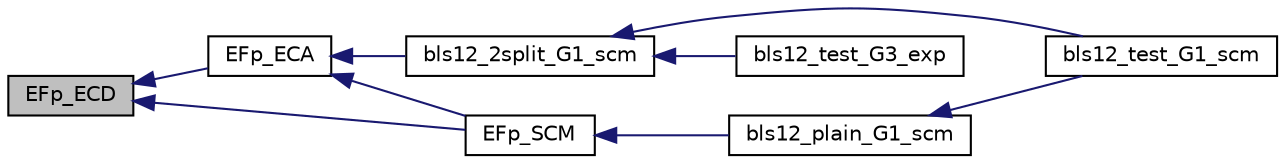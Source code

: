 digraph "EFp_ECD"
{
  edge [fontname="Helvetica",fontsize="10",labelfontname="Helvetica",labelfontsize="10"];
  node [fontname="Helvetica",fontsize="10",shape=record];
  rankdir="LR";
  Node55 [label="EFp_ECD",height=0.2,width=0.4,color="black", fillcolor="grey75", style="filled", fontcolor="black"];
  Node55 -> Node56 [dir="back",color="midnightblue",fontsize="10",style="solid",fontname="Helvetica"];
  Node56 [label="EFp_ECA",height=0.2,width=0.4,color="black", fillcolor="white", style="filled",URL="$bn__efp_8h.html#a4b290a91bf913cf38dffee13f1db784b"];
  Node56 -> Node57 [dir="back",color="midnightblue",fontsize="10",style="solid",fontname="Helvetica"];
  Node57 [label="bls12_2split_G1_scm",height=0.2,width=0.4,color="black", fillcolor="white", style="filled",URL="$bls12__scm_8h.html#aae42e6e607e5af6339f4fc74acd931e3"];
  Node57 -> Node58 [dir="back",color="midnightblue",fontsize="10",style="solid",fontname="Helvetica"];
  Node58 [label="bls12_test_G1_scm",height=0.2,width=0.4,color="black", fillcolor="white", style="filled",URL="$bls12__test__pairings_8h.html#a3c1bc0bfce563a5be5d1c93c4b14ea9a"];
  Node57 -> Node59 [dir="back",color="midnightblue",fontsize="10",style="solid",fontname="Helvetica"];
  Node59 [label="bls12_test_G3_exp",height=0.2,width=0.4,color="black", fillcolor="white", style="filled",URL="$bls12__test__pairings_8h.html#a084d9bc232ef377fb2baa2fdb19686b2"];
  Node56 -> Node60 [dir="back",color="midnightblue",fontsize="10",style="solid",fontname="Helvetica"];
  Node60 [label="EFp_SCM",height=0.2,width=0.4,color="black", fillcolor="white", style="filled",URL="$bn__efp_8h.html#a39968088354e07b3bff879ea6ce7eea3"];
  Node60 -> Node61 [dir="back",color="midnightblue",fontsize="10",style="solid",fontname="Helvetica"];
  Node61 [label="bls12_plain_G1_scm",height=0.2,width=0.4,color="black", fillcolor="white", style="filled",URL="$bls12__scm_8h.html#ab42ad3cac9466541c248ac236a74159f"];
  Node61 -> Node58 [dir="back",color="midnightblue",fontsize="10",style="solid",fontname="Helvetica"];
  Node55 -> Node60 [dir="back",color="midnightblue",fontsize="10",style="solid",fontname="Helvetica"];
}
